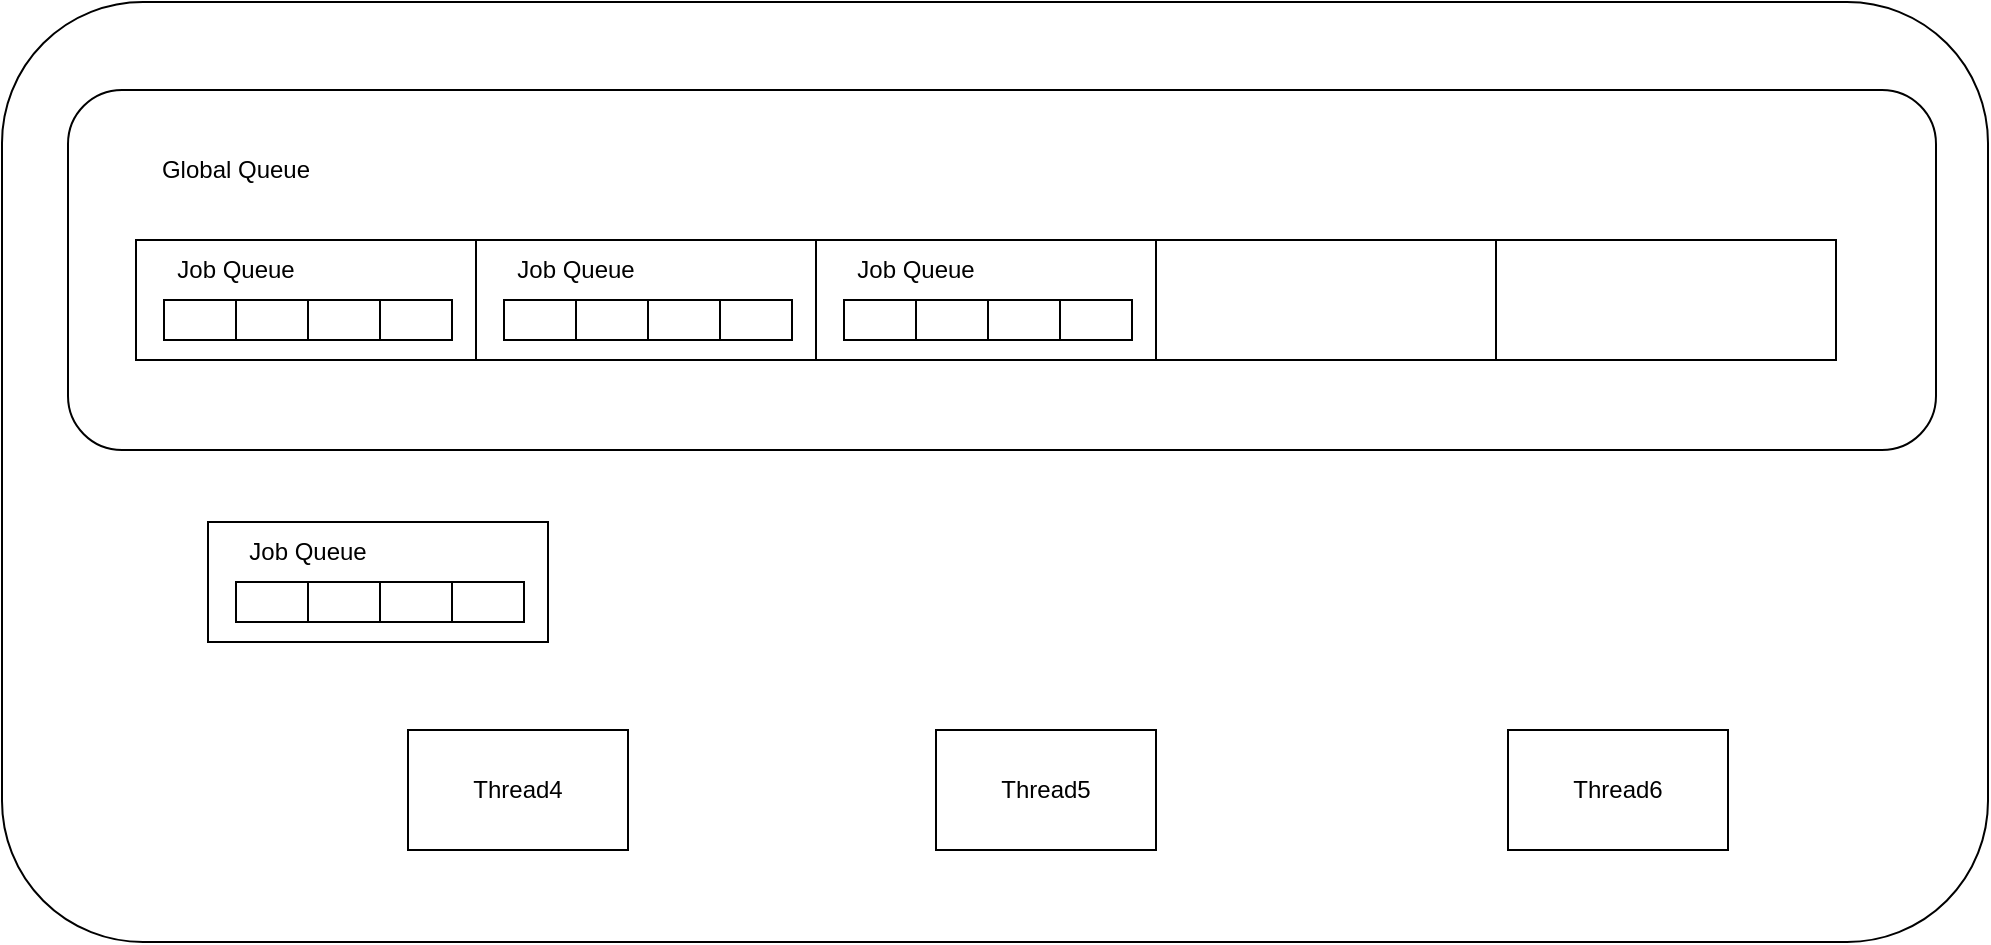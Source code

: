 <mxfile version="26.2.2">
  <diagram name="페이지-1" id="wj5oa-Lt_AdRYN1nhwX_">
    <mxGraphModel dx="2097" dy="733" grid="1" gridSize="10" guides="1" tooltips="1" connect="1" arrows="1" fold="1" page="1" pageScale="1" pageWidth="827" pageHeight="1169" math="0" shadow="0">
      <root>
        <mxCell id="0" />
        <mxCell id="1" parent="0" />
        <mxCell id="6MD3b4W0HPMdXb_hcbAM-99" value="" style="rounded=1;whiteSpace=wrap;html=1;" parent="1" vertex="1">
          <mxGeometry x="-393" y="540" width="993" height="470" as="geometry" />
        </mxCell>
        <mxCell id="6MD3b4W0HPMdXb_hcbAM-61" value="" style="rounded=1;whiteSpace=wrap;html=1;" parent="1" vertex="1">
          <mxGeometry x="-360" y="584" width="934" height="180" as="geometry" />
        </mxCell>
        <mxCell id="6MD3b4W0HPMdXb_hcbAM-62" value="" style="rounded=0;whiteSpace=wrap;html=1;" parent="1" vertex="1">
          <mxGeometry x="-326" y="659" width="170" height="60" as="geometry" />
        </mxCell>
        <mxCell id="6MD3b4W0HPMdXb_hcbAM-63" value="Global Queue" style="text;html=1;align=center;verticalAlign=middle;whiteSpace=wrap;rounded=0;" parent="1" vertex="1">
          <mxGeometry x="-326" y="609" width="100" height="30" as="geometry" />
        </mxCell>
        <mxCell id="6MD3b4W0HPMdXb_hcbAM-64" value="" style="rounded=0;whiteSpace=wrap;html=1;" parent="1" vertex="1">
          <mxGeometry x="-312" y="689" width="36" height="20" as="geometry" />
        </mxCell>
        <mxCell id="6MD3b4W0HPMdXb_hcbAM-65" value="" style="rounded=0;whiteSpace=wrap;html=1;" parent="1" vertex="1">
          <mxGeometry x="-276" y="689" width="36" height="20" as="geometry" />
        </mxCell>
        <mxCell id="6MD3b4W0HPMdXb_hcbAM-66" value="" style="rounded=0;whiteSpace=wrap;html=1;" parent="1" vertex="1">
          <mxGeometry x="-240" y="689" width="36" height="20" as="geometry" />
        </mxCell>
        <mxCell id="6MD3b4W0HPMdXb_hcbAM-67" value="" style="rounded=0;whiteSpace=wrap;html=1;" parent="1" vertex="1">
          <mxGeometry x="-204" y="689" width="36" height="20" as="geometry" />
        </mxCell>
        <mxCell id="6MD3b4W0HPMdXb_hcbAM-68" value="Job Queue" style="text;html=1;align=center;verticalAlign=middle;whiteSpace=wrap;rounded=0;" parent="1" vertex="1">
          <mxGeometry x="-326" y="659" width="100" height="30" as="geometry" />
        </mxCell>
        <mxCell id="6MD3b4W0HPMdXb_hcbAM-69" value="" style="rounded=0;whiteSpace=wrap;html=1;" parent="1" vertex="1">
          <mxGeometry x="-156" y="659" width="170" height="60" as="geometry" />
        </mxCell>
        <mxCell id="6MD3b4W0HPMdXb_hcbAM-70" value="" style="rounded=0;whiteSpace=wrap;html=1;" parent="1" vertex="1">
          <mxGeometry x="-142" y="689" width="36" height="20" as="geometry" />
        </mxCell>
        <mxCell id="6MD3b4W0HPMdXb_hcbAM-71" value="" style="rounded=0;whiteSpace=wrap;html=1;" parent="1" vertex="1">
          <mxGeometry x="-106" y="689" width="36" height="20" as="geometry" />
        </mxCell>
        <mxCell id="6MD3b4W0HPMdXb_hcbAM-72" value="" style="rounded=0;whiteSpace=wrap;html=1;" parent="1" vertex="1">
          <mxGeometry x="-70" y="689" width="36" height="20" as="geometry" />
        </mxCell>
        <mxCell id="6MD3b4W0HPMdXb_hcbAM-73" value="" style="rounded=0;whiteSpace=wrap;html=1;" parent="1" vertex="1">
          <mxGeometry x="-34" y="689" width="36" height="20" as="geometry" />
        </mxCell>
        <mxCell id="6MD3b4W0HPMdXb_hcbAM-74" value="Job Queue" style="text;html=1;align=center;verticalAlign=middle;whiteSpace=wrap;rounded=0;" parent="1" vertex="1">
          <mxGeometry x="-156" y="659" width="100" height="30" as="geometry" />
        </mxCell>
        <mxCell id="6MD3b4W0HPMdXb_hcbAM-75" value="" style="rounded=0;whiteSpace=wrap;html=1;" parent="1" vertex="1">
          <mxGeometry x="14" y="659" width="170" height="60" as="geometry" />
        </mxCell>
        <mxCell id="6MD3b4W0HPMdXb_hcbAM-76" value="" style="rounded=0;whiteSpace=wrap;html=1;" parent="1" vertex="1">
          <mxGeometry x="28" y="689" width="36" height="20" as="geometry" />
        </mxCell>
        <mxCell id="6MD3b4W0HPMdXb_hcbAM-77" value="" style="rounded=0;whiteSpace=wrap;html=1;" parent="1" vertex="1">
          <mxGeometry x="64" y="689" width="36" height="20" as="geometry" />
        </mxCell>
        <mxCell id="6MD3b4W0HPMdXb_hcbAM-78" value="" style="rounded=0;whiteSpace=wrap;html=1;" parent="1" vertex="1">
          <mxGeometry x="100" y="689" width="36" height="20" as="geometry" />
        </mxCell>
        <mxCell id="6MD3b4W0HPMdXb_hcbAM-79" value="" style="rounded=0;whiteSpace=wrap;html=1;" parent="1" vertex="1">
          <mxGeometry x="136" y="689" width="36" height="20" as="geometry" />
        </mxCell>
        <mxCell id="6MD3b4W0HPMdXb_hcbAM-80" value="Job Queue" style="text;html=1;align=center;verticalAlign=middle;whiteSpace=wrap;rounded=0;" parent="1" vertex="1">
          <mxGeometry x="14" y="659" width="100" height="30" as="geometry" />
        </mxCell>
        <mxCell id="6MD3b4W0HPMdXb_hcbAM-81" value="" style="rounded=0;whiteSpace=wrap;html=1;" parent="1" vertex="1">
          <mxGeometry x="184" y="659" width="170" height="60" as="geometry" />
        </mxCell>
        <mxCell id="6MD3b4W0HPMdXb_hcbAM-82" value="" style="rounded=0;whiteSpace=wrap;html=1;" parent="1" vertex="1">
          <mxGeometry x="354" y="659" width="170" height="60" as="geometry" />
        </mxCell>
        <mxCell id="6MD3b4W0HPMdXb_hcbAM-84" value="&lt;font&gt;Thread5&lt;/font&gt;" style="rounded=0;whiteSpace=wrap;html=1;" parent="1" vertex="1">
          <mxGeometry x="74" y="904" width="110" height="60" as="geometry" />
        </mxCell>
        <mxCell id="6MD3b4W0HPMdXb_hcbAM-85" value="&lt;font&gt;Thread4&lt;/font&gt;" style="rounded=0;whiteSpace=wrap;html=1;" parent="1" vertex="1">
          <mxGeometry x="-190" y="904" width="110" height="60" as="geometry" />
        </mxCell>
        <mxCell id="6MD3b4W0HPMdXb_hcbAM-86" value="&lt;font&gt;Thread6&lt;/font&gt;" style="rounded=0;whiteSpace=wrap;html=1;" parent="1" vertex="1">
          <mxGeometry x="360" y="904" width="110" height="60" as="geometry" />
        </mxCell>
        <mxCell id="6MD3b4W0HPMdXb_hcbAM-89" value="" style="curved=1;endArrow=classic;html=1;rounded=0;fontColor=#000000;labelBorderColor=#000000;strokeColor=#FFFFFF;" parent="1" edge="1">
          <mxGeometry width="50" height="50" relative="1" as="geometry">
            <mxPoint x="190" y="790" as="sourcePoint" />
            <mxPoint x="400" y="880" as="targetPoint" />
            <Array as="points" />
          </mxGeometry>
        </mxCell>
        <mxCell id="6MD3b4W0HPMdXb_hcbAM-90" value="" style="curved=1;endArrow=classic;html=1;rounded=0;fontColor=#000000;labelBorderColor=#000000;strokeColor=#FFFFFF;" parent="1" edge="1">
          <mxGeometry width="50" height="50" relative="1" as="geometry">
            <mxPoint x="64" y="790" as="sourcePoint" />
            <mxPoint x="-140" y="890" as="targetPoint" />
            <Array as="points" />
          </mxGeometry>
        </mxCell>
        <mxCell id="6MD3b4W0HPMdXb_hcbAM-92" value="" style="curved=1;endArrow=classic;html=1;rounded=0;fontColor=#000000;labelBorderColor=#000000;strokeColor=#FFFFFF;" parent="1" edge="1">
          <mxGeometry width="50" height="50" relative="1" as="geometry">
            <mxPoint x="128.52" y="790" as="sourcePoint" />
            <mxPoint x="130" y="880" as="targetPoint" />
            <Array as="points" />
          </mxGeometry>
        </mxCell>
        <mxCell id="6MD3b4W0HPMdXb_hcbAM-93" value="" style="rounded=0;whiteSpace=wrap;html=1;" parent="1" vertex="1">
          <mxGeometry x="-290" y="800" width="170" height="60" as="geometry" />
        </mxCell>
        <mxCell id="6MD3b4W0HPMdXb_hcbAM-94" value="" style="rounded=0;whiteSpace=wrap;html=1;" parent="1" vertex="1">
          <mxGeometry x="-276" y="830" width="36" height="20" as="geometry" />
        </mxCell>
        <mxCell id="6MD3b4W0HPMdXb_hcbAM-95" value="" style="rounded=0;whiteSpace=wrap;html=1;" parent="1" vertex="1">
          <mxGeometry x="-240" y="830" width="36" height="20" as="geometry" />
        </mxCell>
        <mxCell id="6MD3b4W0HPMdXb_hcbAM-96" value="" style="rounded=0;whiteSpace=wrap;html=1;" parent="1" vertex="1">
          <mxGeometry x="-204" y="830" width="36" height="20" as="geometry" />
        </mxCell>
        <mxCell id="6MD3b4W0HPMdXb_hcbAM-97" value="" style="rounded=0;whiteSpace=wrap;html=1;" parent="1" vertex="1">
          <mxGeometry x="-168" y="830" width="36" height="20" as="geometry" />
        </mxCell>
        <mxCell id="6MD3b4W0HPMdXb_hcbAM-98" value="Job Queue" style="text;html=1;align=center;verticalAlign=middle;whiteSpace=wrap;rounded=0;" parent="1" vertex="1">
          <mxGeometry x="-290" y="800" width="100" height="30" as="geometry" />
        </mxCell>
      </root>
    </mxGraphModel>
  </diagram>
</mxfile>
